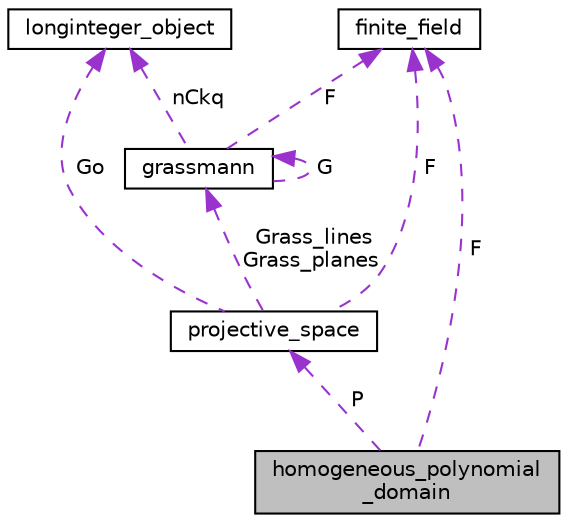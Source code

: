 digraph "homogeneous_polynomial_domain"
{
  edge [fontname="Helvetica",fontsize="10",labelfontname="Helvetica",labelfontsize="10"];
  node [fontname="Helvetica",fontsize="10",shape=record];
  Node1 [label="homogeneous_polynomial\l_domain",height=0.2,width=0.4,color="black", fillcolor="grey75", style="filled", fontcolor="black"];
  Node2 -> Node1 [dir="back",color="darkorchid3",fontsize="10",style="dashed",label=" P" ,fontname="Helvetica"];
  Node2 [label="projective_space",height=0.2,width=0.4,color="black", fillcolor="white", style="filled",URL="$d2/d17/classprojective__space.html"];
  Node3 -> Node2 [dir="back",color="darkorchid3",fontsize="10",style="dashed",label=" Go" ,fontname="Helvetica"];
  Node3 [label="longinteger_object",height=0.2,width=0.4,color="black", fillcolor="white", style="filled",URL="$dd/d7e/classlonginteger__object.html"];
  Node4 -> Node2 [dir="back",color="darkorchid3",fontsize="10",style="dashed",label=" F" ,fontname="Helvetica"];
  Node4 [label="finite_field",height=0.2,width=0.4,color="black", fillcolor="white", style="filled",URL="$df/d5a/classfinite__field.html"];
  Node5 -> Node2 [dir="back",color="darkorchid3",fontsize="10",style="dashed",label=" Grass_lines\nGrass_planes" ,fontname="Helvetica"];
  Node5 [label="grassmann",height=0.2,width=0.4,color="black", fillcolor="white", style="filled",URL="$df/d02/classgrassmann.html"];
  Node3 -> Node5 [dir="back",color="darkorchid3",fontsize="10",style="dashed",label=" nCkq" ,fontname="Helvetica"];
  Node5 -> Node5 [dir="back",color="darkorchid3",fontsize="10",style="dashed",label=" G" ,fontname="Helvetica"];
  Node4 -> Node5 [dir="back",color="darkorchid3",fontsize="10",style="dashed",label=" F" ,fontname="Helvetica"];
  Node4 -> Node1 [dir="back",color="darkorchid3",fontsize="10",style="dashed",label=" F" ,fontname="Helvetica"];
}
